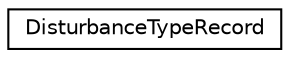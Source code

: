 digraph "Graphical Class Hierarchy"
{
 // LATEX_PDF_SIZE
  edge [fontname="Helvetica",fontsize="10",labelfontname="Helvetica",labelfontsize="10"];
  node [fontname="Helvetica",fontsize="10",shape=record];
  rankdir="LR";
  Node0 [label="DisturbanceTypeRecord",height=0.2,width=0.4,color="black", fillcolor="white", style="filled",URL="$classmoja_1_1modules_1_1cbm_1_1DisturbanceTypeRecord.html",tooltip=" "];
}
